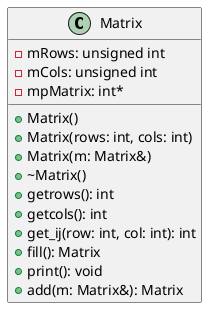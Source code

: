 @startuml Lab1

class Matrix {
    - mRows: unsigned int
    - mCols: unsigned int
    - mpMatrix: int*
    
    + Matrix()
    + Matrix(rows: int, cols: int)
    + Matrix(m: Matrix&)
    + ~Matrix()
    + getrows(): int
    + getcols(): int
    + get_ij(row: int, col: int): int
    + fill(): Matrix
    + print(): void
    + add(m: Matrix&): Matrix
}

@enduml